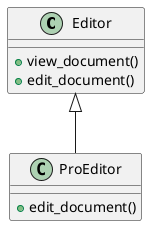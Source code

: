 
@startuml
class Editor {
    +view_document()
    +edit_document()
}

class ProEditor {
    +edit_document()
}

Editor <|-- ProEditor
@enduml
